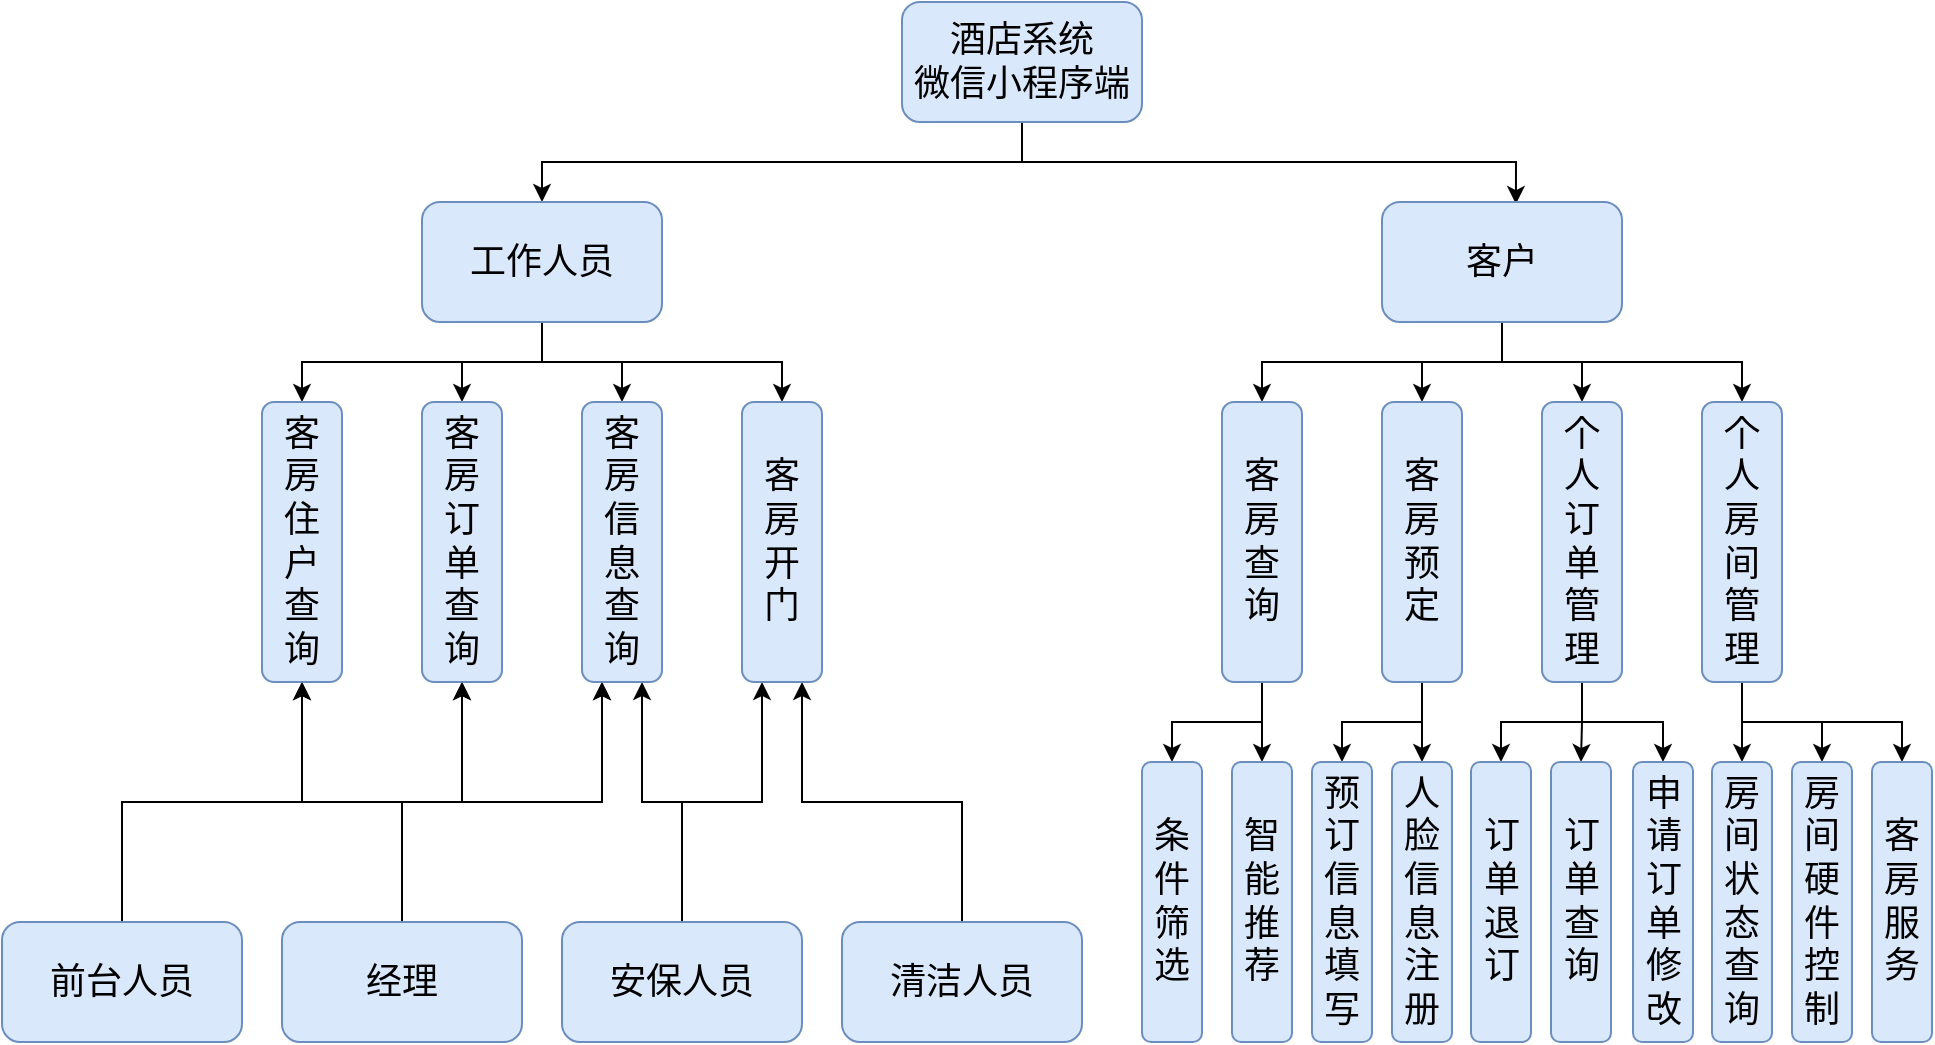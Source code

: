<mxfile version="14.6.13" type="device"><diagram id="gfpBVfgqZyEj-h2GJo9E" name="第 1 页"><mxGraphModel dx="-83" dy="-87" grid="1" gridSize="10" guides="1" tooltips="1" connect="1" arrows="1" fold="1" page="1" pageScale="1" pageWidth="1169" pageHeight="827" math="0" shadow="0"><root><mxCell id="0"/><mxCell id="1" parent="0"/><mxCell id="urU4lGf7SxmrEl7Dpkf9-1" style="edgeStyle=orthogonalEdgeStyle;rounded=0;orthogonalLoop=1;jettySize=auto;html=1;exitX=0.5;exitY=1;exitDx=0;exitDy=0;fontSize=18;" parent="1" source="urU4lGf7SxmrEl7Dpkf9-3" target="urU4lGf7SxmrEl7Dpkf9-8" edge="1"><mxGeometry relative="1" as="geometry"/></mxCell><mxCell id="urU4lGf7SxmrEl7Dpkf9-2" style="edgeStyle=orthogonalEdgeStyle;rounded=0;orthogonalLoop=1;jettySize=auto;html=1;exitX=0.5;exitY=1;exitDx=0;exitDy=0;entryX=0.558;entryY=0.017;entryDx=0;entryDy=0;entryPerimeter=0;fontSize=18;" parent="1" source="urU4lGf7SxmrEl7Dpkf9-3" target="urU4lGf7SxmrEl7Dpkf9-13" edge="1"><mxGeometry relative="1" as="geometry"/></mxCell><mxCell id="urU4lGf7SxmrEl7Dpkf9-3" value="酒店系统&lt;br style=&quot;font-size: 18px;&quot;&gt;微信小程序端" style="rounded=1;whiteSpace=wrap;html=1;fillColor=#dae8fc;strokeColor=#6c8ebf;shadow=0;glass=0;sketch=0;fontSize=18;" parent="1" vertex="1"><mxGeometry x="1640" y="900" width="120" height="60" as="geometry"/></mxCell><mxCell id="urU4lGf7SxmrEl7Dpkf9-4" style="edgeStyle=orthogonalEdgeStyle;rounded=0;orthogonalLoop=1;jettySize=auto;html=1;exitX=0.5;exitY=1;exitDx=0;exitDy=0;entryX=0.5;entryY=0;entryDx=0;entryDy=0;fontSize=18;" parent="1" source="urU4lGf7SxmrEl7Dpkf9-8" target="urU4lGf7SxmrEl7Dpkf9-50" edge="1"><mxGeometry relative="1" as="geometry"/></mxCell><mxCell id="urU4lGf7SxmrEl7Dpkf9-5" style="edgeStyle=orthogonalEdgeStyle;rounded=0;orthogonalLoop=1;jettySize=auto;html=1;exitX=0.5;exitY=1;exitDx=0;exitDy=0;entryX=0.5;entryY=0;entryDx=0;entryDy=0;fontSize=18;" parent="1" source="urU4lGf7SxmrEl7Dpkf9-8" target="urU4lGf7SxmrEl7Dpkf9-51" edge="1"><mxGeometry relative="1" as="geometry"/></mxCell><mxCell id="urU4lGf7SxmrEl7Dpkf9-6" style="edgeStyle=orthogonalEdgeStyle;rounded=0;orthogonalLoop=1;jettySize=auto;html=1;exitX=0.5;exitY=1;exitDx=0;exitDy=0;entryX=0.5;entryY=0;entryDx=0;entryDy=0;fontSize=18;" parent="1" source="urU4lGf7SxmrEl7Dpkf9-8" target="urU4lGf7SxmrEl7Dpkf9-49" edge="1"><mxGeometry relative="1" as="geometry"/></mxCell><mxCell id="urU4lGf7SxmrEl7Dpkf9-7" style="edgeStyle=orthogonalEdgeStyle;rounded=0;orthogonalLoop=1;jettySize=auto;html=1;exitX=0.5;exitY=1;exitDx=0;exitDy=0;entryX=0.5;entryY=0;entryDx=0;entryDy=0;fontSize=18;" parent="1" source="urU4lGf7SxmrEl7Dpkf9-8" target="urU4lGf7SxmrEl7Dpkf9-52" edge="1"><mxGeometry relative="1" as="geometry"/></mxCell><mxCell id="urU4lGf7SxmrEl7Dpkf9-8" value="工作人员" style="rounded=1;whiteSpace=wrap;html=1;fillColor=#dae8fc;strokeColor=#6c8ebf;shadow=0;sketch=0;fontSize=18;" parent="1" vertex="1"><mxGeometry x="1400" y="1000" width="120" height="60" as="geometry"/></mxCell><mxCell id="urU4lGf7SxmrEl7Dpkf9-9" style="edgeStyle=orthogonalEdgeStyle;rounded=0;orthogonalLoop=1;jettySize=auto;html=1;exitX=0.5;exitY=1;exitDx=0;exitDy=0;entryX=0.5;entryY=0;entryDx=0;entryDy=0;fontSize=18;" parent="1" source="urU4lGf7SxmrEl7Dpkf9-13" target="urU4lGf7SxmrEl7Dpkf9-16" edge="1"><mxGeometry relative="1" as="geometry"/></mxCell><mxCell id="urU4lGf7SxmrEl7Dpkf9-10" style="edgeStyle=orthogonalEdgeStyle;rounded=0;orthogonalLoop=1;jettySize=auto;html=1;exitX=0.5;exitY=1;exitDx=0;exitDy=0;entryX=0.5;entryY=0;entryDx=0;entryDy=0;fontSize=18;" parent="1" source="urU4lGf7SxmrEl7Dpkf9-13" target="urU4lGf7SxmrEl7Dpkf9-22" edge="1"><mxGeometry relative="1" as="geometry"/></mxCell><mxCell id="urU4lGf7SxmrEl7Dpkf9-11" style="edgeStyle=orthogonalEdgeStyle;rounded=0;orthogonalLoop=1;jettySize=auto;html=1;exitX=0.5;exitY=1;exitDx=0;exitDy=0;entryX=0.5;entryY=0;entryDx=0;entryDy=0;fontSize=18;" parent="1" source="urU4lGf7SxmrEl7Dpkf9-13" target="urU4lGf7SxmrEl7Dpkf9-19" edge="1"><mxGeometry relative="1" as="geometry"/></mxCell><mxCell id="urU4lGf7SxmrEl7Dpkf9-12" style="edgeStyle=orthogonalEdgeStyle;rounded=0;orthogonalLoop=1;jettySize=auto;html=1;exitX=0.5;exitY=1;exitDx=0;exitDy=0;fontSize=18;" parent="1" source="urU4lGf7SxmrEl7Dpkf9-13" target="urU4lGf7SxmrEl7Dpkf9-26" edge="1"><mxGeometry relative="1" as="geometry"/></mxCell><mxCell id="urU4lGf7SxmrEl7Dpkf9-13" value="客户" style="rounded=1;whiteSpace=wrap;html=1;fillColor=#dae8fc;strokeColor=#6c8ebf;shadow=0;sketch=0;fontSize=18;" parent="1" vertex="1"><mxGeometry x="1880" y="1000" width="120" height="60" as="geometry"/></mxCell><mxCell id="urU4lGf7SxmrEl7Dpkf9-15" style="edgeStyle=orthogonalEdgeStyle;rounded=0;orthogonalLoop=1;jettySize=auto;html=1;exitX=0.5;exitY=1;exitDx=0;exitDy=0;entryX=0.5;entryY=0;entryDx=0;entryDy=0;fontSize=18;" parent="1" source="urU4lGf7SxmrEl7Dpkf9-16" target="urU4lGf7SxmrEl7Dpkf9-27" edge="1"><mxGeometry relative="1" as="geometry"/></mxCell><mxCell id="5DSAbZqCZO5Fx2xqSc0n-6" style="edgeStyle=orthogonalEdgeStyle;rounded=0;orthogonalLoop=1;jettySize=auto;html=1;exitX=0.5;exitY=1;exitDx=0;exitDy=0;entryX=0.5;entryY=0;entryDx=0;entryDy=0;" parent="1" source="urU4lGf7SxmrEl7Dpkf9-16" target="urU4lGf7SxmrEl7Dpkf9-40" edge="1"><mxGeometry relative="1" as="geometry"/></mxCell><mxCell id="urU4lGf7SxmrEl7Dpkf9-16" value="&lt;span style=&quot;font-size: 18px;&quot;&gt;客&lt;/span&gt;&lt;br style=&quot;font-size: 18px;&quot;&gt;&lt;span style=&quot;font-size: 18px;&quot;&gt;房&lt;/span&gt;&lt;br style=&quot;font-size: 18px;&quot;&gt;&lt;span style=&quot;font-size: 18px;&quot;&gt;查&lt;/span&gt;&lt;br style=&quot;font-size: 18px;&quot;&gt;&lt;span style=&quot;font-size: 18px;&quot;&gt;询&lt;/span&gt;" style="rounded=1;whiteSpace=wrap;html=1;fillColor=#dae8fc;strokeColor=#6c8ebf;shadow=0;sketch=0;fontSize=18;" parent="1" vertex="1"><mxGeometry x="1800" y="1100" width="40" height="140" as="geometry"/></mxCell><mxCell id="urU4lGf7SxmrEl7Dpkf9-17" style="edgeStyle=orthogonalEdgeStyle;rounded=0;orthogonalLoop=1;jettySize=auto;html=1;exitX=0.5;exitY=1;exitDx=0;exitDy=0;entryX=0.5;entryY=0;entryDx=0;entryDy=0;fontSize=18;" parent="1" source="urU4lGf7SxmrEl7Dpkf9-19" target="urU4lGf7SxmrEl7Dpkf9-29" edge="1"><mxGeometry relative="1" as="geometry"/></mxCell><mxCell id="urU4lGf7SxmrEl7Dpkf9-18" style="edgeStyle=orthogonalEdgeStyle;rounded=0;orthogonalLoop=1;jettySize=auto;html=1;exitX=0.5;exitY=1;exitDx=0;exitDy=0;entryX=0.5;entryY=0;entryDx=0;entryDy=0;fontSize=18;" parent="1" source="urU4lGf7SxmrEl7Dpkf9-19" target="urU4lGf7SxmrEl7Dpkf9-30" edge="1"><mxGeometry relative="1" as="geometry"/></mxCell><mxCell id="5DSAbZqCZO5Fx2xqSc0n-3" style="edgeStyle=orthogonalEdgeStyle;rounded=0;orthogonalLoop=1;jettySize=auto;html=1;exitX=0.5;exitY=1;exitDx=0;exitDy=0;entryX=0.5;entryY=0;entryDx=0;entryDy=0;" parent="1" source="urU4lGf7SxmrEl7Dpkf9-19" target="5DSAbZqCZO5Fx2xqSc0n-1" edge="1"><mxGeometry relative="1" as="geometry"/></mxCell><mxCell id="urU4lGf7SxmrEl7Dpkf9-19" value="个&lt;br style=&quot;font-size: 18px;&quot;&gt;人&lt;br style=&quot;font-size: 18px;&quot;&gt;订&lt;br style=&quot;font-size: 18px;&quot;&gt;单&lt;br style=&quot;font-size: 18px;&quot;&gt;管&lt;br style=&quot;font-size: 18px;&quot;&gt;理" style="rounded=1;whiteSpace=wrap;html=1;fillColor=#dae8fc;strokeColor=#6c8ebf;shadow=0;sketch=0;fontSize=18;" parent="1" vertex="1"><mxGeometry x="1960" y="1100" width="40" height="140" as="geometry"/></mxCell><mxCell id="urU4lGf7SxmrEl7Dpkf9-21" style="edgeStyle=orthogonalEdgeStyle;rounded=0;orthogonalLoop=1;jettySize=auto;html=1;exitX=0.5;exitY=1;exitDx=0;exitDy=0;entryX=0.5;entryY=0;entryDx=0;entryDy=0;fontSize=18;" parent="1" source="urU4lGf7SxmrEl7Dpkf9-22" target="urU4lGf7SxmrEl7Dpkf9-28" edge="1"><mxGeometry relative="1" as="geometry"/></mxCell><mxCell id="5DSAbZqCZO5Fx2xqSc0n-7" style="edgeStyle=orthogonalEdgeStyle;rounded=0;orthogonalLoop=1;jettySize=auto;html=1;exitX=0.5;exitY=1;exitDx=0;exitDy=0;entryX=0.5;entryY=0;entryDx=0;entryDy=0;" parent="1" source="urU4lGf7SxmrEl7Dpkf9-22" target="urU4lGf7SxmrEl7Dpkf9-41" edge="1"><mxGeometry relative="1" as="geometry"/></mxCell><mxCell id="urU4lGf7SxmrEl7Dpkf9-22" value="客&lt;br style=&quot;font-size: 18px;&quot;&gt;房&lt;br style=&quot;font-size: 18px;&quot;&gt;预&lt;br style=&quot;font-size: 18px;&quot;&gt;定" style="rounded=1;whiteSpace=wrap;html=1;fillColor=#dae8fc;strokeColor=#6c8ebf;shadow=0;sketch=0;fontSize=18;" parent="1" vertex="1"><mxGeometry x="1880" y="1100" width="40" height="140" as="geometry"/></mxCell><mxCell id="urU4lGf7SxmrEl7Dpkf9-23" style="edgeStyle=orthogonalEdgeStyle;rounded=0;orthogonalLoop=1;jettySize=auto;html=1;exitX=0.5;exitY=1;exitDx=0;exitDy=0;entryX=0.5;entryY=0;entryDx=0;entryDy=0;fontSize=18;" parent="1" source="urU4lGf7SxmrEl7Dpkf9-26" target="urU4lGf7SxmrEl7Dpkf9-31" edge="1"><mxGeometry relative="1" as="geometry"/></mxCell><mxCell id="urU4lGf7SxmrEl7Dpkf9-24" style="edgeStyle=orthogonalEdgeStyle;rounded=0;orthogonalLoop=1;jettySize=auto;html=1;exitX=0.5;exitY=1;exitDx=0;exitDy=0;entryX=0.5;entryY=0;entryDx=0;entryDy=0;fontSize=18;" parent="1" source="urU4lGf7SxmrEl7Dpkf9-26" target="urU4lGf7SxmrEl7Dpkf9-32" edge="1"><mxGeometry relative="1" as="geometry"/></mxCell><mxCell id="urU4lGf7SxmrEl7Dpkf9-25" style="edgeStyle=orthogonalEdgeStyle;rounded=0;orthogonalLoop=1;jettySize=auto;html=1;exitX=0.5;exitY=1;exitDx=0;exitDy=0;entryX=0.5;entryY=0;entryDx=0;entryDy=0;fontSize=18;" parent="1" source="urU4lGf7SxmrEl7Dpkf9-26" target="urU4lGf7SxmrEl7Dpkf9-39" edge="1"><mxGeometry relative="1" as="geometry"/></mxCell><mxCell id="urU4lGf7SxmrEl7Dpkf9-26" value="个&lt;br style=&quot;font-size: 18px;&quot;&gt;人&lt;br style=&quot;font-size: 18px;&quot;&gt;房&lt;br style=&quot;font-size: 18px;&quot;&gt;间&lt;br style=&quot;font-size: 18px;&quot;&gt;管&lt;br style=&quot;font-size: 18px;&quot;&gt;理" style="rounded=1;whiteSpace=wrap;html=1;fillColor=#dae8fc;strokeColor=#6c8ebf;shadow=0;sketch=0;fontSize=18;" parent="1" vertex="1"><mxGeometry x="2040" y="1100" width="40" height="140" as="geometry"/></mxCell><mxCell id="urU4lGf7SxmrEl7Dpkf9-27" value="智&lt;br style=&quot;font-size: 18px;&quot;&gt;能&lt;br style=&quot;font-size: 18px;&quot;&gt;推&lt;br style=&quot;font-size: 18px;&quot;&gt;荐" style="rounded=1;whiteSpace=wrap;html=1;fillColor=#dae8fc;strokeColor=#6c8ebf;shadow=0;sketch=0;fontSize=18;" parent="1" vertex="1"><mxGeometry x="1805" y="1280" width="30" height="140" as="geometry"/></mxCell><mxCell id="urU4lGf7SxmrEl7Dpkf9-28" value="人&lt;br style=&quot;font-size: 18px;&quot;&gt;脸&lt;br style=&quot;font-size: 18px;&quot;&gt;信&lt;br style=&quot;font-size: 18px;&quot;&gt;息&lt;br style=&quot;font-size: 18px;&quot;&gt;注&lt;br style=&quot;font-size: 18px;&quot;&gt;册" style="rounded=1;whiteSpace=wrap;html=1;fillColor=#dae8fc;strokeColor=#6c8ebf;shadow=0;sketch=0;fontSize=18;" parent="1" vertex="1"><mxGeometry x="1885" y="1280" width="30" height="140" as="geometry"/></mxCell><mxCell id="urU4lGf7SxmrEl7Dpkf9-29" value="订&lt;br style=&quot;font-size: 18px;&quot;&gt;单&lt;br style=&quot;font-size: 18px;&quot;&gt;退&lt;br style=&quot;font-size: 18px;&quot;&gt;订" style="rounded=1;whiteSpace=wrap;html=1;fillColor=#dae8fc;strokeColor=#6c8ebf;shadow=0;sketch=0;fontSize=18;" parent="1" vertex="1"><mxGeometry x="1924.5" y="1280" width="30" height="140" as="geometry"/></mxCell><mxCell id="urU4lGf7SxmrEl7Dpkf9-30" value="订&lt;br style=&quot;font-size: 18px;&quot;&gt;单&lt;br style=&quot;font-size: 18px;&quot;&gt;查&lt;br style=&quot;font-size: 18px;&quot;&gt;询" style="rounded=1;whiteSpace=wrap;html=1;fillColor=#dae8fc;strokeColor=#6c8ebf;shadow=0;sketch=0;fontSize=18;" parent="1" vertex="1"><mxGeometry x="1964.5" y="1280" width="30" height="140" as="geometry"/></mxCell><mxCell id="urU4lGf7SxmrEl7Dpkf9-31" value="房&lt;br style=&quot;font-size: 18px;&quot;&gt;间&lt;br style=&quot;font-size: 18px;&quot;&gt;状&lt;br style=&quot;font-size: 18px;&quot;&gt;态&lt;br style=&quot;font-size: 18px;&quot;&gt;查&lt;br style=&quot;font-size: 18px;&quot;&gt;询" style="rounded=1;whiteSpace=wrap;html=1;fillColor=#dae8fc;strokeColor=#6c8ebf;shadow=0;sketch=0;fontSize=18;" parent="1" vertex="1"><mxGeometry x="2045" y="1280" width="30" height="140" as="geometry"/></mxCell><mxCell id="urU4lGf7SxmrEl7Dpkf9-32" value="房&lt;br style=&quot;font-size: 18px;&quot;&gt;间&lt;br style=&quot;font-size: 18px;&quot;&gt;硬&lt;br style=&quot;font-size: 18px;&quot;&gt;件&lt;br style=&quot;font-size: 18px;&quot;&gt;控&lt;br style=&quot;font-size: 18px;&quot;&gt;制" style="rounded=1;whiteSpace=wrap;html=1;fillColor=#dae8fc;strokeColor=#6c8ebf;shadow=0;sketch=0;fontSize=18;" parent="1" vertex="1"><mxGeometry x="2085" y="1280" width="30" height="140" as="geometry"/></mxCell><mxCell id="urU4lGf7SxmrEl7Dpkf9-33" style="edgeStyle=orthogonalEdgeStyle;rounded=0;orthogonalLoop=1;jettySize=auto;html=1;exitX=0.5;exitY=0;exitDx=0;exitDy=0;entryX=0.75;entryY=1;entryDx=0;entryDy=0;fontSize=18;" parent="1" source="urU4lGf7SxmrEl7Dpkf9-34" target="urU4lGf7SxmrEl7Dpkf9-52" edge="1"><mxGeometry relative="1" as="geometry"/></mxCell><mxCell id="urU4lGf7SxmrEl7Dpkf9-34" value="清洁人员" style="rounded=1;whiteSpace=wrap;html=1;fillColor=#dae8fc;strokeColor=#6c8ebf;shadow=0;sketch=0;fontSize=18;" parent="1" vertex="1"><mxGeometry x="1610" y="1360" width="120" height="60" as="geometry"/></mxCell><mxCell id="urU4lGf7SxmrEl7Dpkf9-35" style="edgeStyle=orthogonalEdgeStyle;rounded=0;orthogonalLoop=1;jettySize=auto;html=1;exitX=0.5;exitY=0;exitDx=0;exitDy=0;entryX=0.5;entryY=1;entryDx=0;entryDy=0;fontSize=18;" parent="1" source="urU4lGf7SxmrEl7Dpkf9-38" target="urU4lGf7SxmrEl7Dpkf9-50" edge="1"><mxGeometry relative="1" as="geometry"/></mxCell><mxCell id="urU4lGf7SxmrEl7Dpkf9-36" style="edgeStyle=orthogonalEdgeStyle;rounded=0;orthogonalLoop=1;jettySize=auto;html=1;exitX=0.5;exitY=0;exitDx=0;exitDy=0;entryX=0.5;entryY=1;entryDx=0;entryDy=0;fontSize=18;" parent="1" source="urU4lGf7SxmrEl7Dpkf9-38" target="urU4lGf7SxmrEl7Dpkf9-51" edge="1"><mxGeometry relative="1" as="geometry"/></mxCell><mxCell id="urU4lGf7SxmrEl7Dpkf9-37" style="edgeStyle=orthogonalEdgeStyle;rounded=0;orthogonalLoop=1;jettySize=auto;html=1;exitX=0.5;exitY=0;exitDx=0;exitDy=0;entryX=0.25;entryY=1;entryDx=0;entryDy=0;fontSize=18;" parent="1" source="urU4lGf7SxmrEl7Dpkf9-38" target="urU4lGf7SxmrEl7Dpkf9-49" edge="1"><mxGeometry relative="1" as="geometry"/></mxCell><mxCell id="urU4lGf7SxmrEl7Dpkf9-38" value="经理" style="rounded=1;whiteSpace=wrap;html=1;fillColor=#dae8fc;strokeColor=#6c8ebf;shadow=0;sketch=0;fontSize=18;" parent="1" vertex="1"><mxGeometry x="1330" y="1360" width="120" height="60" as="geometry"/></mxCell><mxCell id="urU4lGf7SxmrEl7Dpkf9-39" value="客&lt;br style=&quot;font-size: 18px;&quot;&gt;房&lt;br style=&quot;font-size: 18px;&quot;&gt;服&lt;br style=&quot;font-size: 18px;&quot;&gt;务" style="rounded=1;whiteSpace=wrap;html=1;fillColor=#dae8fc;strokeColor=#6c8ebf;shadow=0;sketch=0;fontSize=18;" parent="1" vertex="1"><mxGeometry x="2125" y="1280" width="30" height="140" as="geometry"/></mxCell><mxCell id="urU4lGf7SxmrEl7Dpkf9-40" value="条&lt;br style=&quot;font-size: 18px;&quot;&gt;件&lt;br style=&quot;font-size: 18px;&quot;&gt;筛&lt;br style=&quot;font-size: 18px;&quot;&gt;选" style="rounded=1;whiteSpace=wrap;html=1;fillColor=#dae8fc;strokeColor=#6c8ebf;shadow=0;sketch=0;fontSize=18;" parent="1" vertex="1"><mxGeometry x="1760" y="1280" width="30" height="140" as="geometry"/></mxCell><mxCell id="urU4lGf7SxmrEl7Dpkf9-41" value="预&lt;br style=&quot;font-size: 18px;&quot;&gt;订&lt;br style=&quot;font-size: 18px;&quot;&gt;信&lt;br style=&quot;font-size: 18px;&quot;&gt;息&lt;br style=&quot;font-size: 18px;&quot;&gt;填&lt;br style=&quot;font-size: 18px;&quot;&gt;写" style="rounded=1;whiteSpace=wrap;html=1;fillColor=#dae8fc;strokeColor=#6c8ebf;shadow=0;sketch=0;fontSize=18;" parent="1" vertex="1"><mxGeometry x="1845" y="1280" width="30" height="140" as="geometry"/></mxCell><mxCell id="urU4lGf7SxmrEl7Dpkf9-42" style="edgeStyle=orthogonalEdgeStyle;rounded=0;orthogonalLoop=1;jettySize=auto;html=1;exitX=0.5;exitY=0;exitDx=0;exitDy=0;entryX=0.5;entryY=1;entryDx=0;entryDy=0;fontSize=18;" parent="1" source="urU4lGf7SxmrEl7Dpkf9-45" target="urU4lGf7SxmrEl7Dpkf9-50" edge="1"><mxGeometry relative="1" as="geometry"/></mxCell><mxCell id="urU4lGf7SxmrEl7Dpkf9-43" style="edgeStyle=orthogonalEdgeStyle;rounded=0;orthogonalLoop=1;jettySize=auto;html=1;exitX=0.5;exitY=0;exitDx=0;exitDy=0;entryX=0.5;entryY=1;entryDx=0;entryDy=0;fontSize=18;" parent="1" source="urU4lGf7SxmrEl7Dpkf9-45" target="urU4lGf7SxmrEl7Dpkf9-51" edge="1"><mxGeometry relative="1" as="geometry"/></mxCell><mxCell id="urU4lGf7SxmrEl7Dpkf9-44" style="edgeStyle=orthogonalEdgeStyle;rounded=0;orthogonalLoop=1;jettySize=auto;html=1;exitX=0.5;exitY=0;exitDx=0;exitDy=0;entryX=0.25;entryY=1;entryDx=0;entryDy=0;fontSize=18;" parent="1" source="urU4lGf7SxmrEl7Dpkf9-45" target="urU4lGf7SxmrEl7Dpkf9-49" edge="1"><mxGeometry relative="1" as="geometry"/></mxCell><mxCell id="urU4lGf7SxmrEl7Dpkf9-45" value="前台人员" style="rounded=1;whiteSpace=wrap;html=1;fillColor=#dae8fc;strokeColor=#6c8ebf;shadow=0;sketch=0;fontSize=18;" parent="1" vertex="1"><mxGeometry x="1190" y="1360" width="120" height="60" as="geometry"/></mxCell><mxCell id="urU4lGf7SxmrEl7Dpkf9-46" style="edgeStyle=orthogonalEdgeStyle;rounded=0;orthogonalLoop=1;jettySize=auto;html=1;exitX=0.5;exitY=0;exitDx=0;exitDy=0;entryX=0.25;entryY=1;entryDx=0;entryDy=0;fontSize=18;" parent="1" source="urU4lGf7SxmrEl7Dpkf9-48" target="urU4lGf7SxmrEl7Dpkf9-52" edge="1"><mxGeometry relative="1" as="geometry"/></mxCell><mxCell id="urU4lGf7SxmrEl7Dpkf9-47" style="edgeStyle=orthogonalEdgeStyle;rounded=0;orthogonalLoop=1;jettySize=auto;html=1;exitX=0.5;exitY=0;exitDx=0;exitDy=0;entryX=0.75;entryY=1;entryDx=0;entryDy=0;fontSize=18;" parent="1" source="urU4lGf7SxmrEl7Dpkf9-48" target="urU4lGf7SxmrEl7Dpkf9-49" edge="1"><mxGeometry relative="1" as="geometry"><mxPoint x="1510" y="1250" as="targetPoint"/></mxGeometry></mxCell><mxCell id="urU4lGf7SxmrEl7Dpkf9-48" value="安保人员" style="rounded=1;whiteSpace=wrap;html=1;fillColor=#dae8fc;strokeColor=#6c8ebf;shadow=0;sketch=0;fontSize=18;" parent="1" vertex="1"><mxGeometry x="1470" y="1360" width="120" height="60" as="geometry"/></mxCell><mxCell id="urU4lGf7SxmrEl7Dpkf9-49" value="&lt;span style=&quot;font-size: 18px;&quot;&gt;客&lt;/span&gt;&lt;br style=&quot;font-size: 18px;&quot;&gt;&lt;span style=&quot;font-size: 18px;&quot;&gt;房&lt;br style=&quot;font-size: 18px;&quot;&gt;&lt;/span&gt;信&lt;br style=&quot;font-size: 18px;&quot;&gt;息&lt;br style=&quot;font-size: 18px;&quot;&gt;&lt;span style=&quot;font-size: 18px;&quot;&gt;查&lt;br style=&quot;font-size: 18px;&quot;&gt;询&lt;br style=&quot;font-size: 18px;&quot;&gt;&lt;/span&gt;" style="rounded=1;whiteSpace=wrap;html=1;fillColor=#dae8fc;strokeColor=#6c8ebf;shadow=0;sketch=0;fontSize=18;" parent="1" vertex="1"><mxGeometry x="1480" y="1100" width="40" height="140" as="geometry"/></mxCell><mxCell id="urU4lGf7SxmrEl7Dpkf9-50" value="客&lt;br style=&quot;font-size: 18px;&quot;&gt;房&lt;br style=&quot;font-size: 18px;&quot;&gt;住&lt;br style=&quot;font-size: 18px;&quot;&gt;户&lt;br style=&quot;font-size: 18px;&quot;&gt;查&lt;br style=&quot;font-size: 18px;&quot;&gt;询" style="rounded=1;whiteSpace=wrap;html=1;fillColor=#dae8fc;strokeColor=#6c8ebf;shadow=0;sketch=0;fontSize=18;" parent="1" vertex="1"><mxGeometry x="1320" y="1100" width="40" height="140" as="geometry"/></mxCell><mxCell id="urU4lGf7SxmrEl7Dpkf9-51" value="客&lt;br style=&quot;font-size: 18px;&quot;&gt;房&lt;br style=&quot;font-size: 18px;&quot;&gt;订&lt;br style=&quot;font-size: 18px;&quot;&gt;单&lt;br style=&quot;font-size: 18px;&quot;&gt;查&lt;br style=&quot;font-size: 18px;&quot;&gt;询" style="rounded=1;whiteSpace=wrap;html=1;fillColor=#dae8fc;strokeColor=#6c8ebf;shadow=0;sketch=0;fontSize=18;" parent="1" vertex="1"><mxGeometry x="1400" y="1100" width="40" height="140" as="geometry"/></mxCell><mxCell id="urU4lGf7SxmrEl7Dpkf9-52" value="客&lt;br style=&quot;font-size: 18px;&quot;&gt;房&lt;br style=&quot;font-size: 18px;&quot;&gt;开&lt;br style=&quot;font-size: 18px;&quot;&gt;门" style="rounded=1;whiteSpace=wrap;html=1;fillColor=#dae8fc;strokeColor=#6c8ebf;shadow=0;sketch=0;fontSize=18;" parent="1" vertex="1"><mxGeometry x="1560" y="1100" width="40" height="140" as="geometry"/></mxCell><mxCell id="5DSAbZqCZO5Fx2xqSc0n-1" value="申请订单修改" style="rounded=1;whiteSpace=wrap;html=1;fillColor=#dae8fc;strokeColor=#6c8ebf;shadow=0;sketch=0;fontSize=18;" parent="1" vertex="1"><mxGeometry x="2005.5" y="1280" width="30" height="140" as="geometry"/></mxCell></root></mxGraphModel></diagram></mxfile>